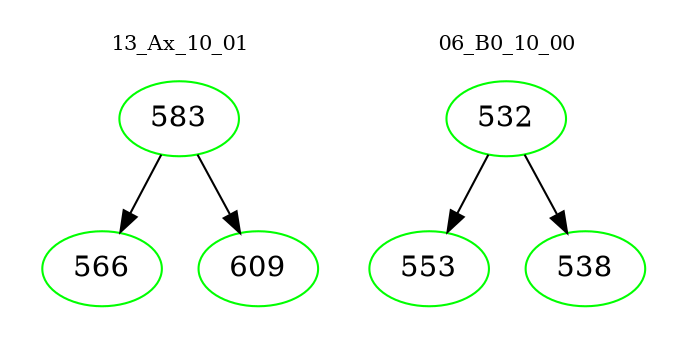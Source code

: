 digraph{
subgraph cluster_0 {
color = white
label = "13_Ax_10_01";
fontsize=10;
T0_583 [label="583", color="green"]
T0_583 -> T0_566 [color="black"]
T0_566 [label="566", color="green"]
T0_583 -> T0_609 [color="black"]
T0_609 [label="609", color="green"]
}
subgraph cluster_1 {
color = white
label = "06_B0_10_00";
fontsize=10;
T1_532 [label="532", color="green"]
T1_532 -> T1_553 [color="black"]
T1_553 [label="553", color="green"]
T1_532 -> T1_538 [color="black"]
T1_538 [label="538", color="green"]
}
}
